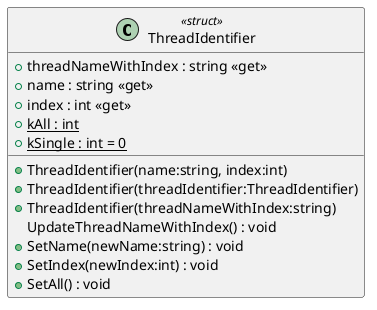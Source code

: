 @startuml
class ThreadIdentifier <<struct>> {
    + threadNameWithIndex : string <<get>>
    + name : string <<get>>
    + index : int <<get>>
    + {static} kAll : int
    + {static} kSingle : int = 0
    + ThreadIdentifier(name:string, index:int)
    + ThreadIdentifier(threadIdentifier:ThreadIdentifier)
    + ThreadIdentifier(threadNameWithIndex:string)
    UpdateThreadNameWithIndex() : void
    + SetName(newName:string) : void
    + SetIndex(newIndex:int) : void
    + SetAll() : void
}
@enduml
